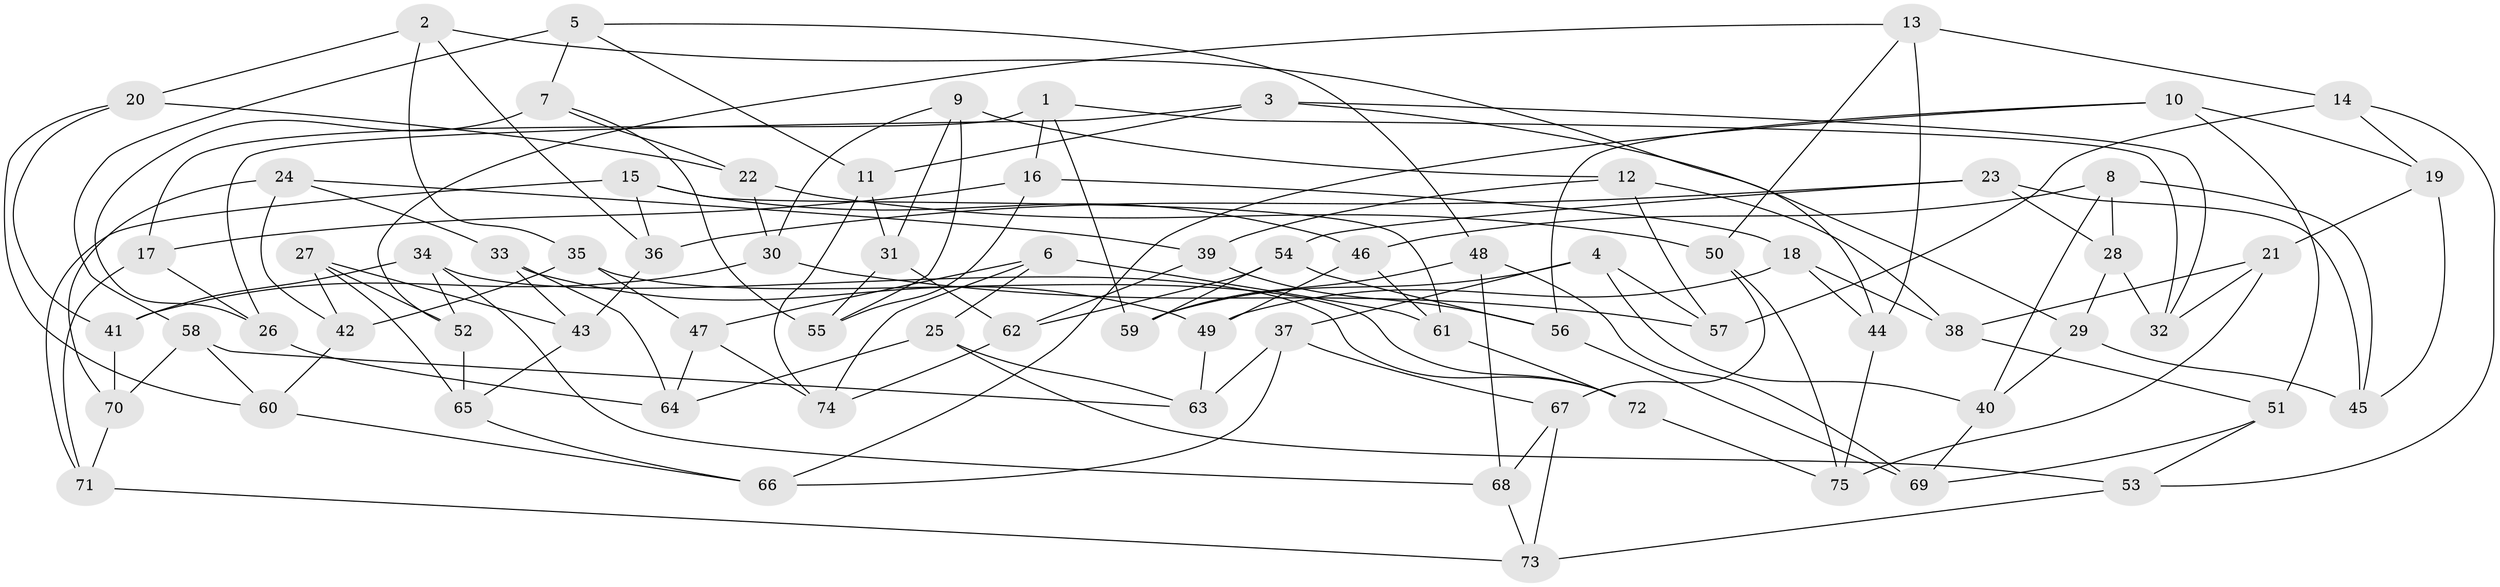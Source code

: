 // coarse degree distribution, {10: 0.05263157894736842, 9: 0.10526315789473684, 4: 0.5526315789473685, 7: 0.02631578947368421, 3: 0.15789473684210525, 8: 0.05263157894736842, 5: 0.02631578947368421, 2: 0.02631578947368421}
// Generated by graph-tools (version 1.1) at 2025/53/03/04/25 22:53:33]
// undirected, 75 vertices, 150 edges
graph export_dot {
  node [color=gray90,style=filled];
  1;
  2;
  3;
  4;
  5;
  6;
  7;
  8;
  9;
  10;
  11;
  12;
  13;
  14;
  15;
  16;
  17;
  18;
  19;
  20;
  21;
  22;
  23;
  24;
  25;
  26;
  27;
  28;
  29;
  30;
  31;
  32;
  33;
  34;
  35;
  36;
  37;
  38;
  39;
  40;
  41;
  42;
  43;
  44;
  45;
  46;
  47;
  48;
  49;
  50;
  51;
  52;
  53;
  54;
  55;
  56;
  57;
  58;
  59;
  60;
  61;
  62;
  63;
  64;
  65;
  66;
  67;
  68;
  69;
  70;
  71;
  72;
  73;
  74;
  75;
  1 -- 59;
  1 -- 16;
  1 -- 17;
  1 -- 32;
  2 -- 20;
  2 -- 36;
  2 -- 44;
  2 -- 35;
  3 -- 32;
  3 -- 26;
  3 -- 11;
  3 -- 29;
  4 -- 59;
  4 -- 57;
  4 -- 40;
  4 -- 37;
  5 -- 48;
  5 -- 11;
  5 -- 58;
  5 -- 7;
  6 -- 61;
  6 -- 25;
  6 -- 47;
  6 -- 74;
  7 -- 55;
  7 -- 22;
  7 -- 26;
  8 -- 40;
  8 -- 45;
  8 -- 28;
  8 -- 46;
  9 -- 12;
  9 -- 30;
  9 -- 55;
  9 -- 31;
  10 -- 66;
  10 -- 56;
  10 -- 51;
  10 -- 19;
  11 -- 31;
  11 -- 74;
  12 -- 39;
  12 -- 38;
  12 -- 57;
  13 -- 50;
  13 -- 44;
  13 -- 14;
  13 -- 52;
  14 -- 19;
  14 -- 57;
  14 -- 53;
  15 -- 61;
  15 -- 36;
  15 -- 46;
  15 -- 71;
  16 -- 17;
  16 -- 55;
  16 -- 18;
  17 -- 71;
  17 -- 26;
  18 -- 44;
  18 -- 38;
  18 -- 49;
  19 -- 21;
  19 -- 45;
  20 -- 22;
  20 -- 60;
  20 -- 41;
  21 -- 75;
  21 -- 32;
  21 -- 38;
  22 -- 30;
  22 -- 50;
  23 -- 36;
  23 -- 54;
  23 -- 45;
  23 -- 28;
  24 -- 39;
  24 -- 70;
  24 -- 42;
  24 -- 33;
  25 -- 63;
  25 -- 64;
  25 -- 53;
  26 -- 64;
  27 -- 65;
  27 -- 42;
  27 -- 43;
  27 -- 52;
  28 -- 32;
  28 -- 29;
  29 -- 45;
  29 -- 40;
  30 -- 57;
  30 -- 41;
  31 -- 55;
  31 -- 62;
  33 -- 43;
  33 -- 64;
  33 -- 49;
  34 -- 68;
  34 -- 72;
  34 -- 52;
  34 -- 41;
  35 -- 72;
  35 -- 42;
  35 -- 47;
  36 -- 43;
  37 -- 66;
  37 -- 67;
  37 -- 63;
  38 -- 51;
  39 -- 62;
  39 -- 56;
  40 -- 69;
  41 -- 70;
  42 -- 60;
  43 -- 65;
  44 -- 75;
  46 -- 49;
  46 -- 61;
  47 -- 74;
  47 -- 64;
  48 -- 68;
  48 -- 69;
  48 -- 59;
  49 -- 63;
  50 -- 75;
  50 -- 67;
  51 -- 53;
  51 -- 69;
  52 -- 65;
  53 -- 73;
  54 -- 56;
  54 -- 62;
  54 -- 59;
  56 -- 69;
  58 -- 70;
  58 -- 60;
  58 -- 63;
  60 -- 66;
  61 -- 72;
  62 -- 74;
  65 -- 66;
  67 -- 73;
  67 -- 68;
  68 -- 73;
  70 -- 71;
  71 -- 73;
  72 -- 75;
}
